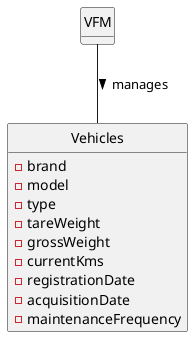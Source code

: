 @startuml

hide methods
hide circle

class VFM {
}

class Vehicles {
  - brand 
  - model 
  - type 
  - tareWeight 
  - grossWeight 
  - currentKms 
  - registrationDate
  - acquisitionDate 
  - maintenanceFrequency 
}

VFM -- Vehicles : manages >

@enduml
